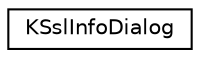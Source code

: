 digraph "Graphical Class Hierarchy"
{
  edge [fontname="Helvetica",fontsize="10",labelfontname="Helvetica",labelfontsize="10"];
  node [fontname="Helvetica",fontsize="10",shape=record];
  rankdir="LR";
  Node0 [label="KSslInfoDialog",height=0.2,width=0.4,color="black", fillcolor="white", style="filled",URL="$classKSslInfoDialog.html",tooltip="KDE SSL Information Dialog. "];
}
